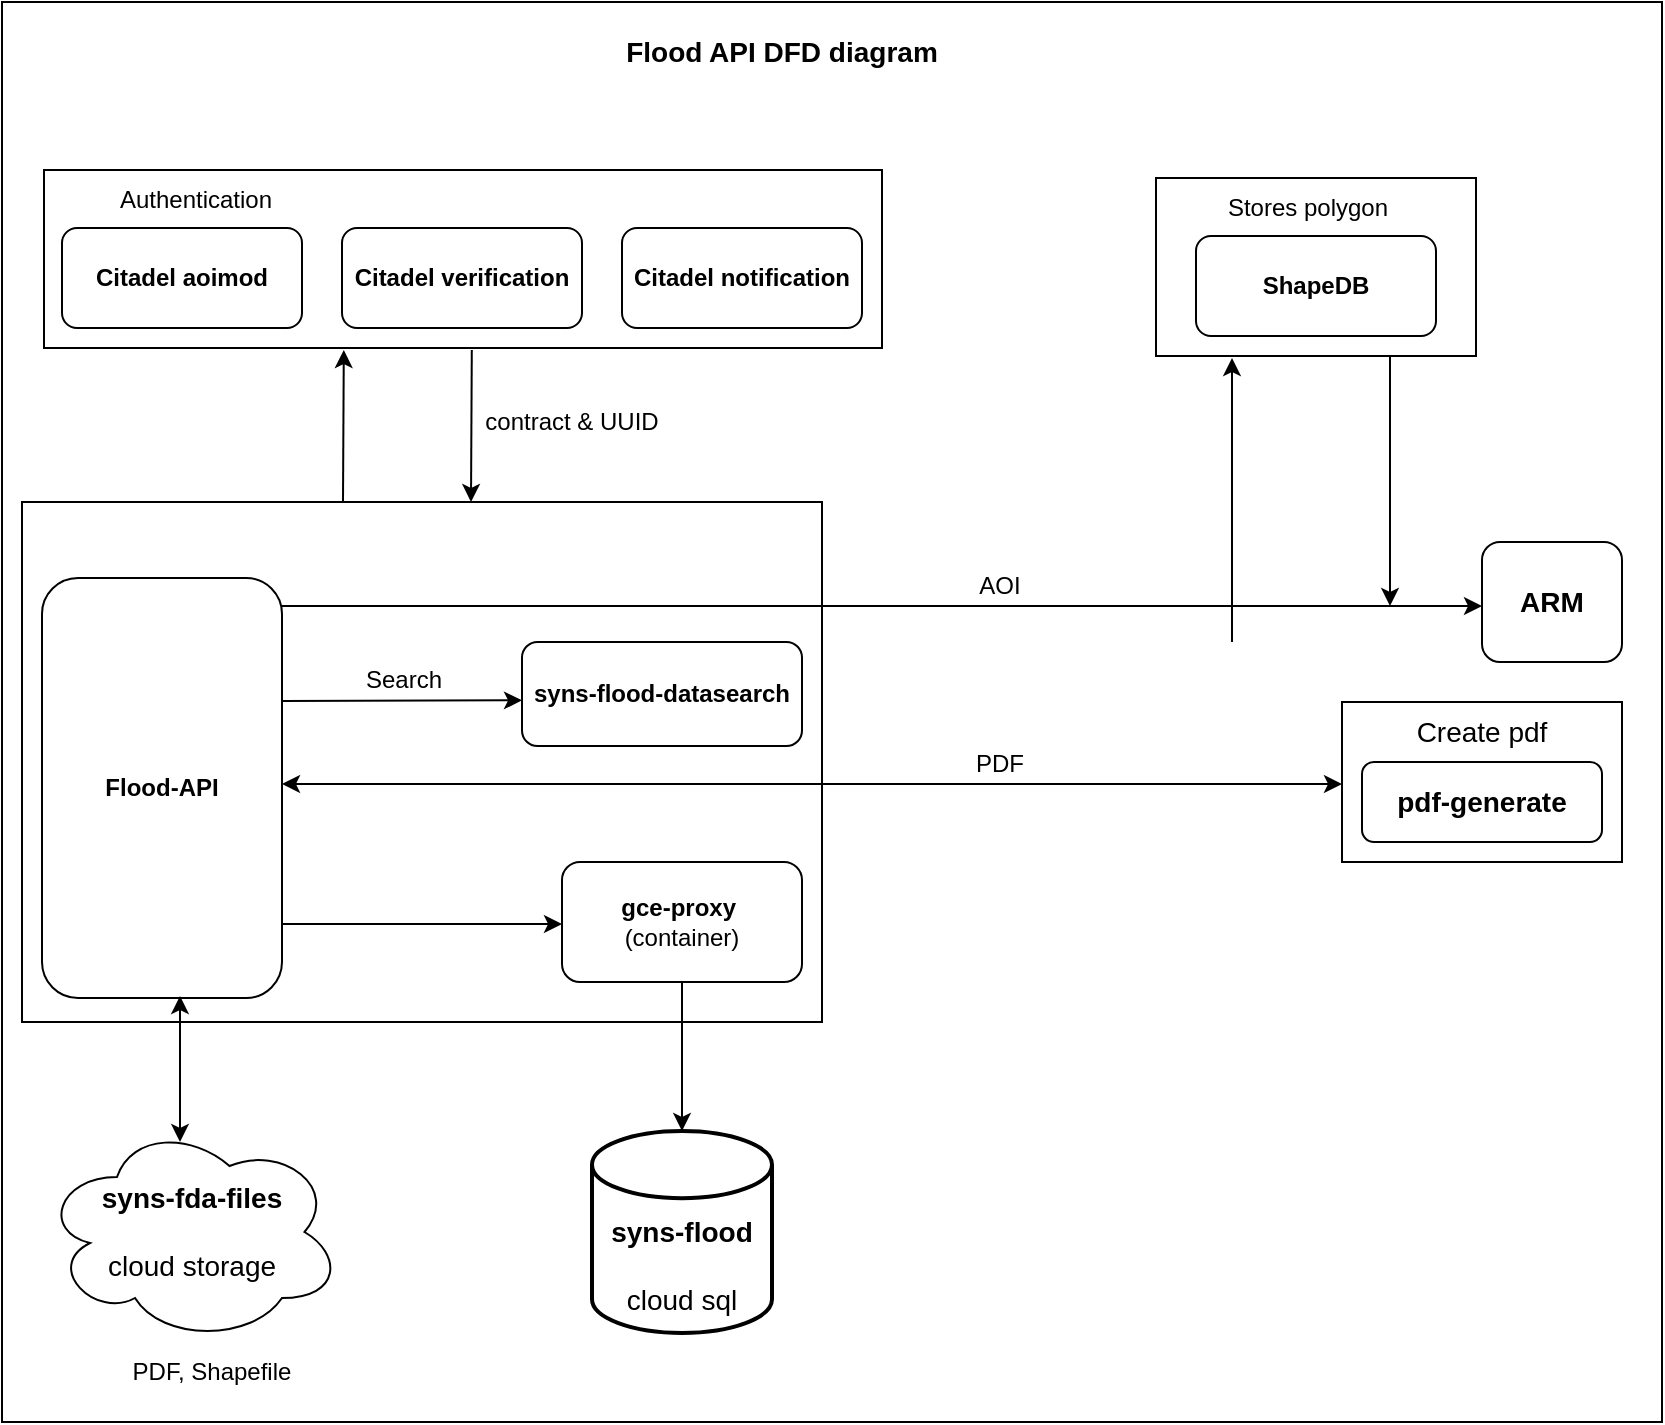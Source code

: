 <mxfile version="20.7.4" type="github">
  <diagram id="u1A7Wv8suJlV6ekKMkJ3" name="Page-1">
    <mxGraphModel dx="1221" dy="727" grid="1" gridSize="10" guides="1" tooltips="1" connect="1" arrows="1" fold="1" page="1" pageScale="1" pageWidth="850" pageHeight="1100" math="0" shadow="0">
      <root>
        <mxCell id="0" />
        <mxCell id="1" parent="0" />
        <mxCell id="8ferR3esrWney0wUMfSO-17" value="" style="rounded=0;whiteSpace=wrap;html=1;" parent="1" vertex="1">
          <mxGeometry x="10" y="20" width="830" height="710" as="geometry" />
        </mxCell>
        <mxCell id="8ferR3esrWney0wUMfSO-18" value="Flood API DFD diagram" style="text;html=1;strokeColor=none;fillColor=none;align=center;verticalAlign=middle;whiteSpace=wrap;rounded=0;fontStyle=1;fontSize=14;" parent="1" vertex="1">
          <mxGeometry x="310" y="30" width="180" height="30" as="geometry" />
        </mxCell>
        <mxCell id="8ferR3esrWney0wUMfSO-25" value="" style="rounded=0;whiteSpace=wrap;html=1;labelBackgroundColor=none;fontSize=14;" parent="1" vertex="1">
          <mxGeometry x="20" y="270" width="400" height="260" as="geometry" />
        </mxCell>
        <mxCell id="8ferR3esrWney0wUMfSO-27" value="ARM" style="rounded=1;whiteSpace=wrap;html=1;labelBackgroundColor=none;fontSize=14;fontStyle=1" parent="1" vertex="1">
          <mxGeometry x="750" y="290" width="70" height="60" as="geometry" />
        </mxCell>
        <mxCell id="8ferR3esrWney0wUMfSO-31" value="&lt;b&gt;syns-fda-files &lt;/b&gt;&lt;br&gt;&lt;br&gt;cloud storage" style="ellipse;shape=cloud;whiteSpace=wrap;html=1;labelBackgroundColor=none;fontSize=14;" parent="1" vertex="1">
          <mxGeometry x="30" y="580" width="150" height="110" as="geometry" />
        </mxCell>
        <mxCell id="8ferR3esrWney0wUMfSO-32" value="&lt;b&gt;&lt;br&gt;&lt;br&gt;syns-flood&lt;/b&gt;&lt;br&gt;&lt;br&gt;cloud sql" style="strokeWidth=2;html=1;shape=mxgraph.flowchart.database;whiteSpace=wrap;labelBackgroundColor=none;fontSize=14;" parent="1" vertex="1">
          <mxGeometry x="305" y="584.5" width="90" height="101" as="geometry" />
        </mxCell>
        <mxCell id="8ferR3esrWney0wUMfSO-33" value="" style="group" parent="1" vertex="1" connectable="0">
          <mxGeometry x="680" y="370" width="140" height="80" as="geometry" />
        </mxCell>
        <mxCell id="8ferR3esrWney0wUMfSO-28" value="" style="rounded=0;whiteSpace=wrap;html=1;labelBackgroundColor=none;fontSize=14;" parent="8ferR3esrWney0wUMfSO-33" vertex="1">
          <mxGeometry width="140" height="80" as="geometry" />
        </mxCell>
        <mxCell id="8ferR3esrWney0wUMfSO-29" value="Create pdf" style="text;html=1;strokeColor=none;fillColor=none;align=center;verticalAlign=middle;whiteSpace=wrap;rounded=0;labelBackgroundColor=none;fontSize=14;" parent="8ferR3esrWney0wUMfSO-33" vertex="1">
          <mxGeometry x="10" width="120" height="30" as="geometry" />
        </mxCell>
        <mxCell id="8ferR3esrWney0wUMfSO-30" value="pdf-generate" style="rounded=1;whiteSpace=wrap;html=1;labelBackgroundColor=none;fontSize=14;fontStyle=1" parent="8ferR3esrWney0wUMfSO-33" vertex="1">
          <mxGeometry x="10" y="30" width="120" height="40" as="geometry" />
        </mxCell>
        <mxCell id="O1O7jSlh3-RSl_De3UBC-19" value="" style="endArrow=classic;html=1;rounded=0;entryX=0.113;entryY=1;entryDx=0;entryDy=0;entryPerimeter=0;" parent="1" edge="1">
          <mxGeometry width="50" height="50" relative="1" as="geometry">
            <mxPoint x="180.5" y="270" as="sourcePoint" />
            <mxPoint x="180.9" y="194" as="targetPoint" />
          </mxGeometry>
        </mxCell>
        <mxCell id="O1O7jSlh3-RSl_De3UBC-20" value="" style="endArrow=classic;html=1;rounded=0;entryX=0.113;entryY=1;entryDx=0;entryDy=0;entryPerimeter=0;fontStyle=0;verticalAlign=middle;" parent="1" edge="1">
          <mxGeometry width="50" height="50" relative="1" as="geometry">
            <mxPoint x="244.9" y="194" as="sourcePoint" />
            <mxPoint x="244.5" y="270" as="targetPoint" />
          </mxGeometry>
        </mxCell>
        <mxCell id="O1O7jSlh3-RSl_De3UBC-21" value="contract &amp;amp; UUID" style="text;html=1;strokeColor=none;fillColor=none;align=center;verticalAlign=middle;whiteSpace=wrap;rounded=0;" parent="1" vertex="1">
          <mxGeometry x="250" y="215" width="90" height="30" as="geometry" />
        </mxCell>
        <mxCell id="O1O7jSlh3-RSl_De3UBC-22" value="" style="endArrow=classic;html=1;rounded=0;verticalAlign=middle;" parent="1" edge="1">
          <mxGeometry width="50" height="50" relative="1" as="geometry">
            <mxPoint x="150" y="322" as="sourcePoint" />
            <mxPoint x="750" y="322" as="targetPoint" />
          </mxGeometry>
        </mxCell>
        <mxCell id="O1O7jSlh3-RSl_De3UBC-24" value="AOI" style="text;html=1;strokeColor=none;fillColor=none;align=center;verticalAlign=middle;whiteSpace=wrap;rounded=0;" parent="1" vertex="1">
          <mxGeometry x="479" y="297" width="60" height="30" as="geometry" />
        </mxCell>
        <mxCell id="O1O7jSlh3-RSl_De3UBC-26" value="" style="endArrow=classic;html=1;rounded=0;verticalAlign=middle;" parent="1" edge="1">
          <mxGeometry width="50" height="50" relative="1" as="geometry">
            <mxPoint x="625" y="340" as="sourcePoint" />
            <mxPoint x="625" y="198" as="targetPoint" />
          </mxGeometry>
        </mxCell>
        <mxCell id="O1O7jSlh3-RSl_De3UBC-27" value="" style="endArrow=classic;html=1;rounded=0;verticalAlign=middle;" parent="1" edge="1">
          <mxGeometry width="50" height="50" relative="1" as="geometry">
            <mxPoint x="704" y="180" as="sourcePoint" />
            <mxPoint x="704" y="322" as="targetPoint" />
          </mxGeometry>
        </mxCell>
        <mxCell id="O1O7jSlh3-RSl_De3UBC-29" value="" style="endArrow=classic;startArrow=classic;html=1;rounded=0;verticalAlign=middle;" parent="1" edge="1">
          <mxGeometry width="50" height="50" relative="1" as="geometry">
            <mxPoint x="680" y="411" as="sourcePoint" />
            <mxPoint x="150" y="411" as="targetPoint" />
          </mxGeometry>
        </mxCell>
        <mxCell id="O1O7jSlh3-RSl_De3UBC-30" value="PDF" style="text;html=1;strokeColor=none;fillColor=none;align=center;verticalAlign=middle;whiteSpace=wrap;rounded=0;" parent="1" vertex="1">
          <mxGeometry x="479" y="386" width="60" height="30" as="geometry" />
        </mxCell>
        <mxCell id="O1O7jSlh3-RSl_De3UBC-3" value="&lt;b&gt;Flood-API&lt;/b&gt;" style="rounded=1;whiteSpace=wrap;html=1;" parent="1" vertex="1">
          <mxGeometry x="30" y="308" width="120" height="210" as="geometry" />
        </mxCell>
        <mxCell id="O1O7jSlh3-RSl_De3UBC-6" value="&lt;b&gt;gce-proxy&lt;/b&gt;&lt;span&gt;&amp;nbsp;&lt;/span&gt;&lt;br&gt;&lt;span&gt;(container)&lt;/span&gt;" style="rounded=1;whiteSpace=wrap;html=1;" parent="1" vertex="1">
          <mxGeometry x="290" y="450" width="120" height="60" as="geometry" />
        </mxCell>
        <mxCell id="O1O7jSlh3-RSl_De3UBC-8" value="" style="endArrow=classic;html=1;rounded=0;" parent="1" edge="1">
          <mxGeometry x="30" y="308" width="50" height="50" as="geometry">
            <mxPoint x="150" y="481" as="sourcePoint" />
            <mxPoint x="290" y="481" as="targetPoint" />
          </mxGeometry>
        </mxCell>
        <mxCell id="O1O7jSlh3-RSl_De3UBC-32" value="" style="endArrow=classic;startArrow=classic;html=1;rounded=0;verticalAlign=middle;exitX=0.459;exitY=0.091;exitDx=0;exitDy=0;exitPerimeter=0;jumpSize=6;" parent="1" edge="1">
          <mxGeometry width="50" height="50" relative="1" as="geometry">
            <mxPoint x="99" y="590" as="sourcePoint" />
            <mxPoint x="99" y="517" as="targetPoint" />
          </mxGeometry>
        </mxCell>
        <mxCell id="O1O7jSlh3-RSl_De3UBC-34" value="PDF, Shapefile" style="text;html=1;strokeColor=none;fillColor=none;align=center;verticalAlign=middle;whiteSpace=wrap;rounded=0;" parent="1" vertex="1">
          <mxGeometry x="60" y="690" width="110" height="30" as="geometry" />
        </mxCell>
        <mxCell id="O1O7jSlh3-RSl_De3UBC-35" value="" style="endArrow=classic;html=1;rounded=0;verticalAlign=middle;exitX=0.5;exitY=1;exitDx=0;exitDy=0;entryX=0.5;entryY=0;entryDx=0;entryDy=0;entryPerimeter=0;" parent="1" source="O1O7jSlh3-RSl_De3UBC-6" target="8ferR3esrWney0wUMfSO-32" edge="1">
          <mxGeometry width="50" height="50" relative="1" as="geometry">
            <mxPoint x="400" y="390" as="sourcePoint" />
            <mxPoint x="450" y="340" as="targetPoint" />
          </mxGeometry>
        </mxCell>
        <mxCell id="O1O7jSlh3-RSl_De3UBC-37" value="&lt;b&gt;syns-flood-datasearch&lt;/b&gt;" style="rounded=1;whiteSpace=wrap;html=1;" parent="1" vertex="1">
          <mxGeometry x="270" y="340" width="140" height="52" as="geometry" />
        </mxCell>
        <mxCell id="O1O7jSlh3-RSl_De3UBC-40" value="" style="endArrow=classic;html=1;rounded=0;verticalAlign=middle;exitX=1;exitY=0.25;exitDx=0;exitDy=0;" parent="1" edge="1">
          <mxGeometry width="50" height="50" relative="1" as="geometry">
            <mxPoint x="150" y="369.5" as="sourcePoint" />
            <mxPoint x="270" y="369.167" as="targetPoint" />
          </mxGeometry>
        </mxCell>
        <mxCell id="O1O7jSlh3-RSl_De3UBC-43" value="Search" style="text;html=1;strokeColor=none;fillColor=none;align=center;verticalAlign=middle;whiteSpace=wrap;rounded=0;" parent="1" vertex="1">
          <mxGeometry x="181" y="344" width="60" height="30" as="geometry" />
        </mxCell>
        <mxCell id="8ferR3esrWney0wUMfSO-19" value="" style="group" parent="1" vertex="1" connectable="0">
          <mxGeometry x="587" y="108" width="160" height="89" as="geometry" />
        </mxCell>
        <mxCell id="8ferR3esrWney0wUMfSO-11" value="" style="rounded=0;whiteSpace=wrap;html=1;" parent="8ferR3esrWney0wUMfSO-19" vertex="1">
          <mxGeometry width="160" height="89" as="geometry" />
        </mxCell>
        <mxCell id="8ferR3esrWney0wUMfSO-12" value="Stores polygon" style="text;html=1;strokeColor=none;fillColor=none;align=center;verticalAlign=middle;whiteSpace=wrap;rounded=0;" parent="8ferR3esrWney0wUMfSO-19" vertex="1">
          <mxGeometry x="1" width="150" height="30" as="geometry" />
        </mxCell>
        <mxCell id="8ferR3esrWney0wUMfSO-13" value="ShapeDB" style="rounded=1;whiteSpace=wrap;html=1;fontStyle=1" parent="8ferR3esrWney0wUMfSO-19" vertex="1">
          <mxGeometry x="20" y="29" width="120" height="50" as="geometry" />
        </mxCell>
        <mxCell id="8ferR3esrWney0wUMfSO-22" value="" style="group" parent="1" vertex="1" connectable="0">
          <mxGeometry x="31" y="104" width="419" height="89" as="geometry" />
        </mxCell>
        <mxCell id="8ferR3esrWney0wUMfSO-4" value="" style="rounded=0;whiteSpace=wrap;html=1;" parent="8ferR3esrWney0wUMfSO-22" vertex="1">
          <mxGeometry width="419" height="89" as="geometry" />
        </mxCell>
        <mxCell id="8ferR3esrWney0wUMfSO-6" value="Authentication" style="text;html=1;strokeColor=none;fillColor=none;align=center;verticalAlign=middle;whiteSpace=wrap;rounded=0;" parent="8ferR3esrWney0wUMfSO-22" vertex="1">
          <mxGeometry x="1" width="150" height="30" as="geometry" />
        </mxCell>
        <mxCell id="8ferR3esrWney0wUMfSO-21" value="" style="group" parent="8ferR3esrWney0wUMfSO-22" vertex="1" connectable="0">
          <mxGeometry x="9" y="29" width="400" height="50" as="geometry" />
        </mxCell>
        <mxCell id="8ferR3esrWney0wUMfSO-7" value="Citadel aoimod" style="rounded=1;whiteSpace=wrap;html=1;fontStyle=1" parent="8ferR3esrWney0wUMfSO-21" vertex="1">
          <mxGeometry width="120" height="50" as="geometry" />
        </mxCell>
        <mxCell id="8ferR3esrWney0wUMfSO-8" value="Citadel verification" style="rounded=1;whiteSpace=wrap;html=1;fontStyle=1" parent="8ferR3esrWney0wUMfSO-21" vertex="1">
          <mxGeometry x="140" width="120" height="50" as="geometry" />
        </mxCell>
        <mxCell id="8ferR3esrWney0wUMfSO-9" value="Citadel notification" style="rounded=1;whiteSpace=wrap;html=1;fontStyle=1" parent="8ferR3esrWney0wUMfSO-21" vertex="1">
          <mxGeometry x="280" width="120" height="50" as="geometry" />
        </mxCell>
      </root>
    </mxGraphModel>
  </diagram>
</mxfile>
